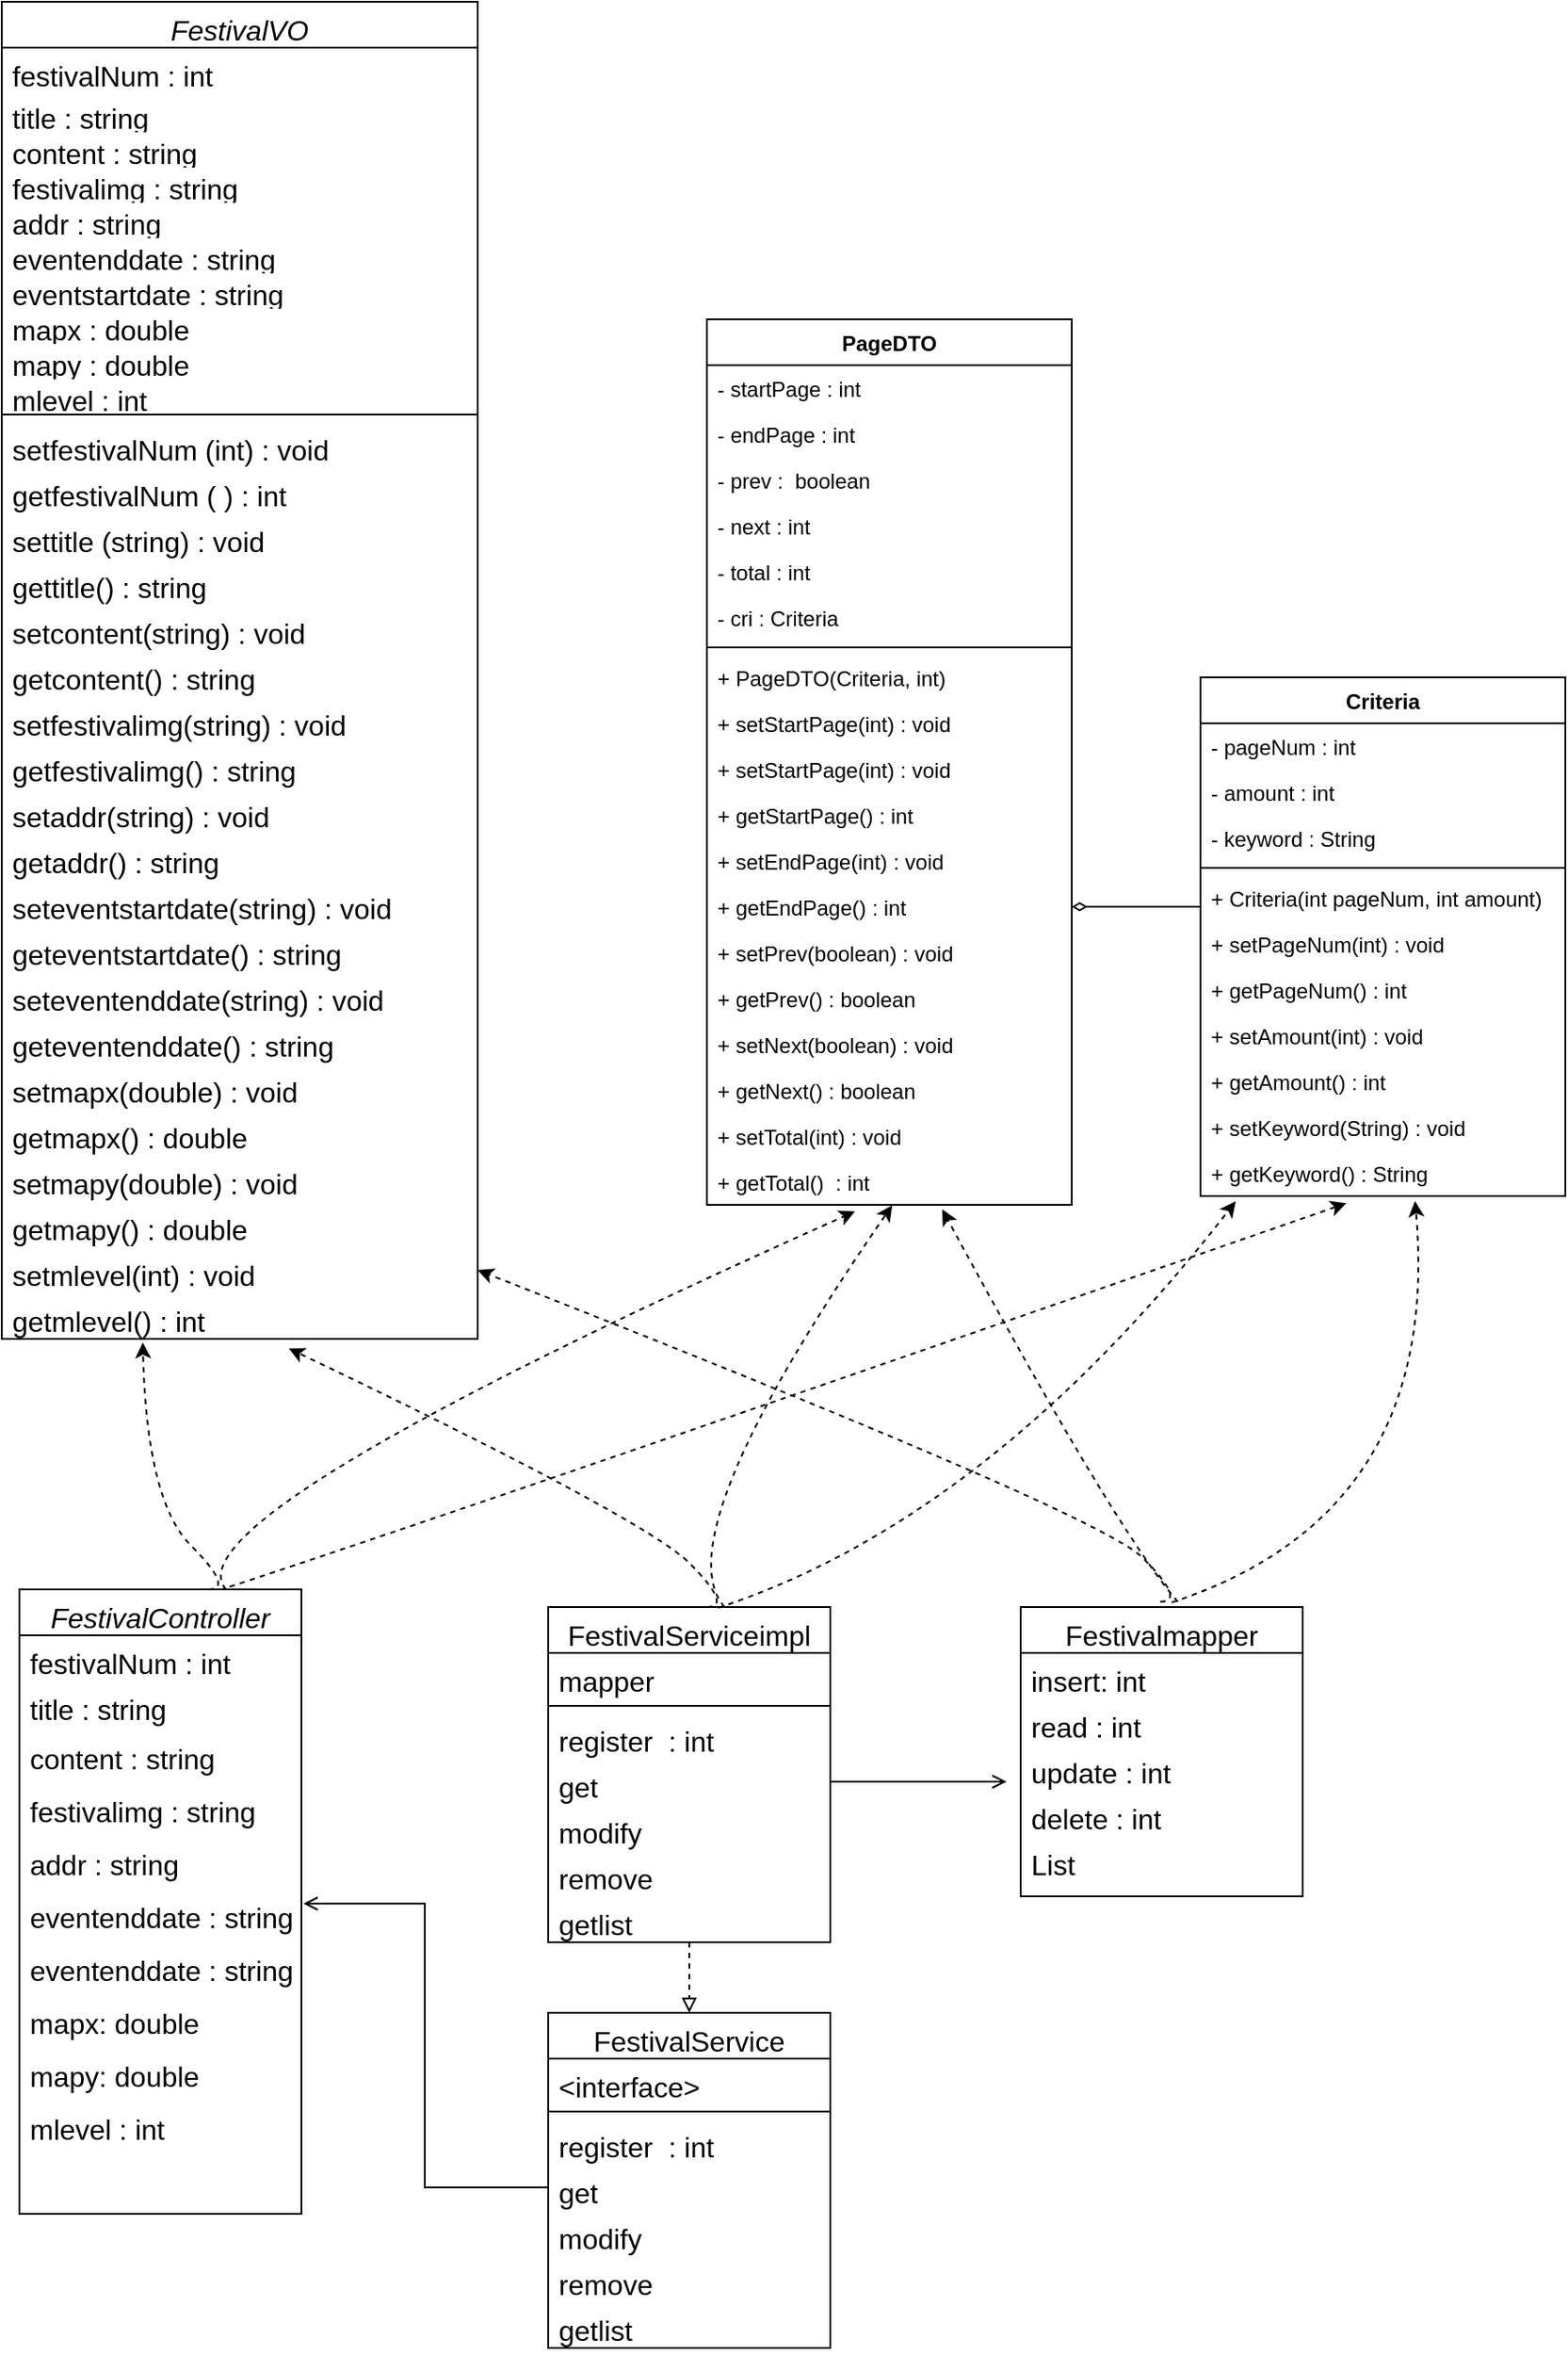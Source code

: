 <mxfile version="20.1.4" type="github">
  <diagram id="C5RBs43oDa-KdzZeNtuy" name="Page-1">
    <mxGraphModel dx="1673" dy="896" grid="1" gridSize="10" guides="1" tooltips="1" connect="1" arrows="1" fold="1" page="1" pageScale="1" pageWidth="1169" pageHeight="1654" math="0" shadow="0">
      <root>
        <mxCell id="WIyWlLk6GJQsqaUBKTNV-0" />
        <mxCell id="WIyWlLk6GJQsqaUBKTNV-1" parent="WIyWlLk6GJQsqaUBKTNV-0" />
        <mxCell id="zkfFHV4jXpPFQw0GAbJ--0" value="FestivalVO" style="swimlane;fontStyle=2;align=center;verticalAlign=top;childLayout=stackLayout;horizontal=1;startSize=26;horizontalStack=0;resizeParent=1;resizeLast=0;collapsible=1;marginBottom=0;rounded=0;shadow=0;strokeWidth=1;fontSize=16;" parent="WIyWlLk6GJQsqaUBKTNV-1" vertex="1">
          <mxGeometry x="910" y="150" width="270" height="758" as="geometry">
            <mxRectangle x="230" y="140" width="160" height="26" as="alternateBounds" />
          </mxGeometry>
        </mxCell>
        <mxCell id="zkfFHV4jXpPFQw0GAbJ--1" value="festivalNum : int" style="text;align=left;verticalAlign=top;spacingLeft=4;spacingRight=4;overflow=hidden;rotatable=0;points=[[0,0.5],[1,0.5]];portConstraint=eastwest;fontSize=16;" parent="zkfFHV4jXpPFQw0GAbJ--0" vertex="1">
          <mxGeometry y="26" width="270" height="24" as="geometry" />
        </mxCell>
        <mxCell id="zkfFHV4jXpPFQw0GAbJ--2" value="title : string" style="text;align=left;verticalAlign=top;spacingLeft=4;spacingRight=4;overflow=hidden;rotatable=0;points=[[0,0.5],[1,0.5]];portConstraint=eastwest;rounded=0;shadow=0;html=0;fontSize=16;" parent="zkfFHV4jXpPFQw0GAbJ--0" vertex="1">
          <mxGeometry y="50" width="270" height="20" as="geometry" />
        </mxCell>
        <mxCell id="zkfFHV4jXpPFQw0GAbJ--3" value="content : string" style="text;align=left;verticalAlign=top;spacingLeft=4;spacingRight=4;overflow=hidden;rotatable=0;points=[[0,0.5],[1,0.5]];portConstraint=eastwest;rounded=0;shadow=0;html=0;fontSize=16;" parent="zkfFHV4jXpPFQw0GAbJ--0" vertex="1">
          <mxGeometry y="70" width="270" height="20" as="geometry" />
        </mxCell>
        <mxCell id="OoEF4LrqjoD28JBakH88-2" value="festivalimg : string&#xa;" style="text;align=left;verticalAlign=top;spacingLeft=4;spacingRight=4;overflow=hidden;rotatable=0;points=[[0,0.5],[1,0.5]];portConstraint=eastwest;rounded=0;shadow=0;html=0;fontSize=16;" parent="zkfFHV4jXpPFQw0GAbJ--0" vertex="1">
          <mxGeometry y="90" width="270" height="20" as="geometry" />
        </mxCell>
        <mxCell id="OoEF4LrqjoD28JBakH88-3" value="addr : string" style="text;align=left;verticalAlign=top;spacingLeft=4;spacingRight=4;overflow=hidden;rotatable=0;points=[[0,0.5],[1,0.5]];portConstraint=eastwest;rounded=0;shadow=0;html=0;fontSize=16;" parent="zkfFHV4jXpPFQw0GAbJ--0" vertex="1">
          <mxGeometry y="110" width="270" height="20" as="geometry" />
        </mxCell>
        <mxCell id="OoEF4LrqjoD28JBakH88-56" value="eventenddate : string&#xa;&#xa;&#xa;" style="text;align=left;verticalAlign=top;spacingLeft=4;spacingRight=4;overflow=hidden;rotatable=0;points=[[0,0.5],[1,0.5]];portConstraint=eastwest;rounded=0;shadow=0;html=0;fontSize=16;" parent="zkfFHV4jXpPFQw0GAbJ--0" vertex="1">
          <mxGeometry y="130" width="270" height="20" as="geometry" />
        </mxCell>
        <mxCell id="OoEF4LrqjoD28JBakH88-57" value="eventstartdate : string" style="text;align=left;verticalAlign=top;spacingLeft=4;spacingRight=4;overflow=hidden;rotatable=0;points=[[0,0.5],[1,0.5]];portConstraint=eastwest;rounded=0;shadow=0;html=0;fontSize=16;" parent="zkfFHV4jXpPFQw0GAbJ--0" vertex="1">
          <mxGeometry y="150" width="270" height="20" as="geometry" />
        </mxCell>
        <mxCell id="OoEF4LrqjoD28JBakH88-58" value="mapx : double" style="text;align=left;verticalAlign=top;spacingLeft=4;spacingRight=4;overflow=hidden;rotatable=0;points=[[0,0.5],[1,0.5]];portConstraint=eastwest;rounded=0;shadow=0;html=0;fontSize=16;" parent="zkfFHV4jXpPFQw0GAbJ--0" vertex="1">
          <mxGeometry y="170" width="270" height="20" as="geometry" />
        </mxCell>
        <mxCell id="OoEF4LrqjoD28JBakH88-59" value="mapy : double" style="text;align=left;verticalAlign=top;spacingLeft=4;spacingRight=4;overflow=hidden;rotatable=0;points=[[0,0.5],[1,0.5]];portConstraint=eastwest;rounded=0;shadow=0;html=0;fontSize=16;" parent="zkfFHV4jXpPFQw0GAbJ--0" vertex="1">
          <mxGeometry y="190" width="270" height="20" as="geometry" />
        </mxCell>
        <mxCell id="OoEF4LrqjoD28JBakH88-60" value="mlevel : int" style="text;align=left;verticalAlign=top;spacingLeft=4;spacingRight=4;overflow=hidden;rotatable=0;points=[[0,0.5],[1,0.5]];portConstraint=eastwest;rounded=0;shadow=0;html=0;fontSize=16;" parent="zkfFHV4jXpPFQw0GAbJ--0" vertex="1">
          <mxGeometry y="210" width="270" height="20" as="geometry" />
        </mxCell>
        <mxCell id="zkfFHV4jXpPFQw0GAbJ--23" value="" style="line;html=1;strokeWidth=1;align=left;verticalAlign=middle;spacingTop=-1;spacingLeft=3;spacingRight=3;rotatable=0;labelPosition=right;points=[];portConstraint=eastwest;fontSize=16;" parent="zkfFHV4jXpPFQw0GAbJ--0" vertex="1">
          <mxGeometry y="230" width="270" height="8" as="geometry" />
        </mxCell>
        <mxCell id="zkfFHV4jXpPFQw0GAbJ--24" value="setfestivalNum (int) : void" style="text;align=left;verticalAlign=top;spacingLeft=4;spacingRight=4;overflow=hidden;rotatable=0;points=[[0,0.5],[1,0.5]];portConstraint=eastwest;fontSize=16;" parent="zkfFHV4jXpPFQw0GAbJ--0" vertex="1">
          <mxGeometry y="238" width="270" height="26" as="geometry" />
        </mxCell>
        <mxCell id="OoEF4LrqjoD28JBakH88-64" value="getfestivalNum ( ) : int" style="text;align=left;verticalAlign=top;spacingLeft=4;spacingRight=4;overflow=hidden;rotatable=0;points=[[0,0.5],[1,0.5]];portConstraint=eastwest;fontSize=16;" parent="zkfFHV4jXpPFQw0GAbJ--0" vertex="1">
          <mxGeometry y="264" width="270" height="26" as="geometry" />
        </mxCell>
        <mxCell id="OoEF4LrqjoD28JBakH88-65" value="settitle (string) : void" style="text;align=left;verticalAlign=top;spacingLeft=4;spacingRight=4;overflow=hidden;rotatable=0;points=[[0,0.5],[1,0.5]];portConstraint=eastwest;fontSize=16;" parent="zkfFHV4jXpPFQw0GAbJ--0" vertex="1">
          <mxGeometry y="290" width="270" height="26" as="geometry" />
        </mxCell>
        <mxCell id="OoEF4LrqjoD28JBakH88-66" value="gettitle() : string" style="text;align=left;verticalAlign=top;spacingLeft=4;spacingRight=4;overflow=hidden;rotatable=0;points=[[0,0.5],[1,0.5]];portConstraint=eastwest;fontSize=16;" parent="zkfFHV4jXpPFQw0GAbJ--0" vertex="1">
          <mxGeometry y="316" width="270" height="26" as="geometry" />
        </mxCell>
        <mxCell id="OoEF4LrqjoD28JBakH88-67" value="setcontent(string) : void" style="text;align=left;verticalAlign=top;spacingLeft=4;spacingRight=4;overflow=hidden;rotatable=0;points=[[0,0.5],[1,0.5]];portConstraint=eastwest;fontSize=16;" parent="zkfFHV4jXpPFQw0GAbJ--0" vertex="1">
          <mxGeometry y="342" width="270" height="26" as="geometry" />
        </mxCell>
        <mxCell id="OoEF4LrqjoD28JBakH88-68" value="getcontent() : string" style="text;align=left;verticalAlign=top;spacingLeft=4;spacingRight=4;overflow=hidden;rotatable=0;points=[[0,0.5],[1,0.5]];portConstraint=eastwest;fontSize=16;" parent="zkfFHV4jXpPFQw0GAbJ--0" vertex="1">
          <mxGeometry y="368" width="270" height="26" as="geometry" />
        </mxCell>
        <mxCell id="OoEF4LrqjoD28JBakH88-69" value="setfestivalimg(string) : void" style="text;align=left;verticalAlign=top;spacingLeft=4;spacingRight=4;overflow=hidden;rotatable=0;points=[[0,0.5],[1,0.5]];portConstraint=eastwest;fontSize=16;" parent="zkfFHV4jXpPFQw0GAbJ--0" vertex="1">
          <mxGeometry y="394" width="270" height="26" as="geometry" />
        </mxCell>
        <mxCell id="OoEF4LrqjoD28JBakH88-70" value="getfestivalimg() : string" style="text;align=left;verticalAlign=top;spacingLeft=4;spacingRight=4;overflow=hidden;rotatable=0;points=[[0,0.5],[1,0.5]];portConstraint=eastwest;fontSize=16;" parent="zkfFHV4jXpPFQw0GAbJ--0" vertex="1">
          <mxGeometry y="420" width="270" height="26" as="geometry" />
        </mxCell>
        <mxCell id="OoEF4LrqjoD28JBakH88-71" value="setaddr(string) : void" style="text;align=left;verticalAlign=top;spacingLeft=4;spacingRight=4;overflow=hidden;rotatable=0;points=[[0,0.5],[1,0.5]];portConstraint=eastwest;fontSize=16;" parent="zkfFHV4jXpPFQw0GAbJ--0" vertex="1">
          <mxGeometry y="446" width="270" height="26" as="geometry" />
        </mxCell>
        <mxCell id="OoEF4LrqjoD28JBakH88-72" value="getaddr() : string" style="text;align=left;verticalAlign=top;spacingLeft=4;spacingRight=4;overflow=hidden;rotatable=0;points=[[0,0.5],[1,0.5]];portConstraint=eastwest;fontSize=16;" parent="zkfFHV4jXpPFQw0GAbJ--0" vertex="1">
          <mxGeometry y="472" width="270" height="26" as="geometry" />
        </mxCell>
        <mxCell id="OoEF4LrqjoD28JBakH88-73" value="seteventstartdate(string) : void" style="text;align=left;verticalAlign=top;spacingLeft=4;spacingRight=4;overflow=hidden;rotatable=0;points=[[0,0.5],[1,0.5]];portConstraint=eastwest;fontSize=16;" parent="zkfFHV4jXpPFQw0GAbJ--0" vertex="1">
          <mxGeometry y="498" width="270" height="26" as="geometry" />
        </mxCell>
        <mxCell id="OoEF4LrqjoD28JBakH88-74" value="geteventstartdate() : string" style="text;align=left;verticalAlign=top;spacingLeft=4;spacingRight=4;overflow=hidden;rotatable=0;points=[[0,0.5],[1,0.5]];portConstraint=eastwest;fontSize=16;" parent="zkfFHV4jXpPFQw0GAbJ--0" vertex="1">
          <mxGeometry y="524" width="270" height="26" as="geometry" />
        </mxCell>
        <mxCell id="OoEF4LrqjoD28JBakH88-75" value="seteventenddate(string) : void" style="text;align=left;verticalAlign=top;spacingLeft=4;spacingRight=4;overflow=hidden;rotatable=0;points=[[0,0.5],[1,0.5]];portConstraint=eastwest;fontSize=16;" parent="zkfFHV4jXpPFQw0GAbJ--0" vertex="1">
          <mxGeometry y="550" width="270" height="26" as="geometry" />
        </mxCell>
        <mxCell id="OoEF4LrqjoD28JBakH88-76" value="geteventenddate() : string" style="text;align=left;verticalAlign=top;spacingLeft=4;spacingRight=4;overflow=hidden;rotatable=0;points=[[0,0.5],[1,0.5]];portConstraint=eastwest;fontSize=16;" parent="zkfFHV4jXpPFQw0GAbJ--0" vertex="1">
          <mxGeometry y="576" width="270" height="26" as="geometry" />
        </mxCell>
        <mxCell id="OoEF4LrqjoD28JBakH88-78" value="setmapx(double) : void " style="text;align=left;verticalAlign=top;spacingLeft=4;spacingRight=4;overflow=hidden;rotatable=0;points=[[0,0.5],[1,0.5]];portConstraint=eastwest;fontSize=16;" parent="zkfFHV4jXpPFQw0GAbJ--0" vertex="1">
          <mxGeometry y="602" width="270" height="26" as="geometry" />
        </mxCell>
        <mxCell id="OoEF4LrqjoD28JBakH88-79" value="getmapx() : double" style="text;align=left;verticalAlign=top;spacingLeft=4;spacingRight=4;overflow=hidden;rotatable=0;points=[[0,0.5],[1,0.5]];portConstraint=eastwest;fontSize=16;" parent="zkfFHV4jXpPFQw0GAbJ--0" vertex="1">
          <mxGeometry y="628" width="270" height="26" as="geometry" />
        </mxCell>
        <mxCell id="OoEF4LrqjoD28JBakH88-80" value="setmapy(double) : void" style="text;align=left;verticalAlign=top;spacingLeft=4;spacingRight=4;overflow=hidden;rotatable=0;points=[[0,0.5],[1,0.5]];portConstraint=eastwest;fontSize=16;" parent="zkfFHV4jXpPFQw0GAbJ--0" vertex="1">
          <mxGeometry y="654" width="270" height="26" as="geometry" />
        </mxCell>
        <mxCell id="OoEF4LrqjoD28JBakH88-81" value="getmapy() : double" style="text;align=left;verticalAlign=top;spacingLeft=4;spacingRight=4;overflow=hidden;rotatable=0;points=[[0,0.5],[1,0.5]];portConstraint=eastwest;fontSize=16;" parent="zkfFHV4jXpPFQw0GAbJ--0" vertex="1">
          <mxGeometry y="680" width="270" height="26" as="geometry" />
        </mxCell>
        <mxCell id="OoEF4LrqjoD28JBakH88-82" value="setmlevel(int) : void" style="text;align=left;verticalAlign=top;spacingLeft=4;spacingRight=4;overflow=hidden;rotatable=0;points=[[0,0.5],[1,0.5]];portConstraint=eastwest;fontSize=16;" parent="zkfFHV4jXpPFQw0GAbJ--0" vertex="1">
          <mxGeometry y="706" width="270" height="26" as="geometry" />
        </mxCell>
        <mxCell id="OoEF4LrqjoD28JBakH88-83" value="getmlevel() : int" style="text;align=left;verticalAlign=top;spacingLeft=4;spacingRight=4;overflow=hidden;rotatable=0;points=[[0,0.5],[1,0.5]];portConstraint=eastwest;fontSize=16;" parent="zkfFHV4jXpPFQw0GAbJ--0" vertex="1">
          <mxGeometry y="732" width="270" height="26" as="geometry" />
        </mxCell>
        <mxCell id="TLnEezV3FRjv-TXFq89o-61" value="" style="curved=1;endArrow=classic;html=1;rounded=0;dashed=1;fontSize=16;" edge="1" parent="zkfFHV4jXpPFQw0GAbJ--0">
          <mxGeometry width="50" height="50" relative="1" as="geometry">
            <mxPoint x="117.19" y="900" as="sourcePoint" />
            <mxPoint x="80" y="760" as="targetPoint" />
            <Array as="points">
              <mxPoint x="117.19" y="900" />
              <mxPoint x="132.19" y="900" />
              <mxPoint x="82.19" y="850" />
            </Array>
          </mxGeometry>
        </mxCell>
        <mxCell id="TLnEezV3FRjv-TXFq89o-62" value="" style="curved=1;endArrow=classic;html=1;rounded=0;dashed=1;fontSize=16;entryX=0.406;entryY=1.145;entryDx=0;entryDy=0;entryPerimeter=0;" edge="1" parent="zkfFHV4jXpPFQw0GAbJ--0" target="TLnEezV3FRjv-TXFq89o-39">
          <mxGeometry width="50" height="50" relative="1" as="geometry">
            <mxPoint x="127.19" y="900" as="sourcePoint" />
            <mxPoint x="222.346" y="672.234" as="targetPoint" />
            <Array as="points">
              <mxPoint x="92.19" y="860" />
            </Array>
          </mxGeometry>
        </mxCell>
        <mxCell id="TLnEezV3FRjv-TXFq89o-63" value="" style="curved=1;endArrow=classic;html=1;rounded=0;dashed=1;fontSize=16;exitX=0.603;exitY=0.002;exitDx=0;exitDy=0;exitPerimeter=0;entryX=0.4;entryY=1.156;entryDx=0;entryDy=0;entryPerimeter=0;" edge="1" parent="zkfFHV4jXpPFQw0GAbJ--0" target="TLnEezV3FRjv-TXFq89o-51">
          <mxGeometry width="50" height="50" relative="1" as="geometry">
            <mxPoint x="123.67" y="900.38" as="sourcePoint" />
            <mxPoint x="417.19" y="670" as="targetPoint" />
            <Array as="points">
              <mxPoint x="277.19" y="850" />
            </Array>
          </mxGeometry>
        </mxCell>
        <mxCell id="OoEF4LrqjoD28JBakH88-50" value="" style="edgeStyle=orthogonalEdgeStyle;rounded=0;orthogonalLoop=1;jettySize=auto;html=1;fontSize=16;endArrow=block;endFill=0;dashed=1;" parent="WIyWlLk6GJQsqaUBKTNV-1" source="zkfFHV4jXpPFQw0GAbJ--6" target="OoEF4LrqjoD28JBakH88-42" edge="1">
          <mxGeometry relative="1" as="geometry" />
        </mxCell>
        <mxCell id="zkfFHV4jXpPFQw0GAbJ--6" value="FestivalServiceimpl" style="swimlane;fontStyle=0;align=center;verticalAlign=top;childLayout=stackLayout;horizontal=1;startSize=26;horizontalStack=0;resizeParent=1;resizeLast=0;collapsible=1;marginBottom=0;rounded=0;shadow=0;strokeWidth=1;fontSize=16;" parent="WIyWlLk6GJQsqaUBKTNV-1" vertex="1">
          <mxGeometry x="1220" y="1060" width="160" height="190" as="geometry">
            <mxRectangle x="130" y="380" width="160" height="26" as="alternateBounds" />
          </mxGeometry>
        </mxCell>
        <mxCell id="zkfFHV4jXpPFQw0GAbJ--7" value="mapper" style="text;align=left;verticalAlign=top;spacingLeft=4;spacingRight=4;overflow=hidden;rotatable=0;points=[[0,0.5],[1,0.5]];portConstraint=eastwest;fontSize=16;" parent="zkfFHV4jXpPFQw0GAbJ--6" vertex="1">
          <mxGeometry y="26" width="160" height="26" as="geometry" />
        </mxCell>
        <mxCell id="zkfFHV4jXpPFQw0GAbJ--9" value="" style="line;html=1;strokeWidth=1;align=left;verticalAlign=middle;spacingTop=-1;spacingLeft=3;spacingRight=3;rotatable=0;labelPosition=right;points=[];portConstraint=eastwest;fontSize=16;" parent="zkfFHV4jXpPFQw0GAbJ--6" vertex="1">
          <mxGeometry y="52" width="160" height="8" as="geometry" />
        </mxCell>
        <mxCell id="zkfFHV4jXpPFQw0GAbJ--10" value="register  : int" style="text;align=left;verticalAlign=top;spacingLeft=4;spacingRight=4;overflow=hidden;rotatable=0;points=[[0,0.5],[1,0.5]];portConstraint=eastwest;fontStyle=0;fontSize=16;" parent="zkfFHV4jXpPFQw0GAbJ--6" vertex="1">
          <mxGeometry y="60" width="160" height="26" as="geometry" />
        </mxCell>
        <mxCell id="zkfFHV4jXpPFQw0GAbJ--11" value="get" style="text;align=left;verticalAlign=top;spacingLeft=4;spacingRight=4;overflow=hidden;rotatable=0;points=[[0,0.5],[1,0.5]];portConstraint=eastwest;fontSize=16;" parent="zkfFHV4jXpPFQw0GAbJ--6" vertex="1">
          <mxGeometry y="86" width="160" height="26" as="geometry" />
        </mxCell>
        <mxCell id="OoEF4LrqjoD28JBakH88-34" value="modify" style="text;align=left;verticalAlign=top;spacingLeft=4;spacingRight=4;overflow=hidden;rotatable=0;points=[[0,0.5],[1,0.5]];portConstraint=eastwest;fontSize=16;" parent="zkfFHV4jXpPFQw0GAbJ--6" vertex="1">
          <mxGeometry y="112" width="160" height="26" as="geometry" />
        </mxCell>
        <mxCell id="OoEF4LrqjoD28JBakH88-38" value="remove" style="text;align=left;verticalAlign=top;spacingLeft=4;spacingRight=4;overflow=hidden;rotatable=0;points=[[0,0.5],[1,0.5]];portConstraint=eastwest;fontSize=16;" parent="zkfFHV4jXpPFQw0GAbJ--6" vertex="1">
          <mxGeometry y="138" width="160" height="26" as="geometry" />
        </mxCell>
        <mxCell id="OoEF4LrqjoD28JBakH88-41" value="getlist" style="text;align=left;verticalAlign=top;spacingLeft=4;spacingRight=4;overflow=hidden;rotatable=0;points=[[0,0.5],[1,0.5]];portConstraint=eastwest;fontSize=16;" parent="zkfFHV4jXpPFQw0GAbJ--6" vertex="1">
          <mxGeometry y="164" width="160" height="26" as="geometry" />
        </mxCell>
        <mxCell id="zkfFHV4jXpPFQw0GAbJ--13" value="Festivalmapper" style="swimlane;fontStyle=0;align=center;verticalAlign=top;childLayout=stackLayout;horizontal=1;startSize=26;horizontalStack=0;resizeParent=1;resizeLast=0;collapsible=1;marginBottom=0;rounded=0;shadow=0;strokeWidth=1;fontSize=16;" parent="WIyWlLk6GJQsqaUBKTNV-1" vertex="1">
          <mxGeometry x="1488" y="1060" width="160" height="164" as="geometry">
            <mxRectangle x="340" y="380" width="170" height="26" as="alternateBounds" />
          </mxGeometry>
        </mxCell>
        <mxCell id="zkfFHV4jXpPFQw0GAbJ--14" value="insert: int" style="text;align=left;verticalAlign=top;spacingLeft=4;spacingRight=4;overflow=hidden;rotatable=0;points=[[0,0.5],[1,0.5]];portConstraint=eastwest;fontSize=16;" parent="zkfFHV4jXpPFQw0GAbJ--13" vertex="1">
          <mxGeometry y="26" width="160" height="26" as="geometry" />
        </mxCell>
        <mxCell id="OoEF4LrqjoD28JBakH88-15" value="read : int" style="text;align=left;verticalAlign=top;spacingLeft=4;spacingRight=4;overflow=hidden;rotatable=0;points=[[0,0.5],[1,0.5]];portConstraint=eastwest;fontSize=16;" parent="zkfFHV4jXpPFQw0GAbJ--13" vertex="1">
          <mxGeometry y="52" width="160" height="26" as="geometry" />
        </mxCell>
        <mxCell id="OoEF4LrqjoD28JBakH88-16" value="update : int" style="text;align=left;verticalAlign=top;spacingLeft=4;spacingRight=4;overflow=hidden;rotatable=0;points=[[0,0.5],[1,0.5]];portConstraint=eastwest;fontSize=16;" parent="zkfFHV4jXpPFQw0GAbJ--13" vertex="1">
          <mxGeometry y="78" width="160" height="26" as="geometry" />
        </mxCell>
        <mxCell id="OoEF4LrqjoD28JBakH88-17" value="delete : int" style="text;align=left;verticalAlign=top;spacingLeft=4;spacingRight=4;overflow=hidden;rotatable=0;points=[[0,0.5],[1,0.5]];portConstraint=eastwest;fontSize=16;" parent="zkfFHV4jXpPFQw0GAbJ--13" vertex="1">
          <mxGeometry y="104" width="160" height="26" as="geometry" />
        </mxCell>
        <mxCell id="OoEF4LrqjoD28JBakH88-32" value="List" style="text;align=left;verticalAlign=top;spacingLeft=4;spacingRight=4;overflow=hidden;rotatable=0;points=[[0,0.5],[1,0.5]];portConstraint=eastwest;fontSize=16;" parent="zkfFHV4jXpPFQw0GAbJ--13" vertex="1">
          <mxGeometry y="130" width="160" height="26" as="geometry" />
        </mxCell>
        <mxCell id="OoEF4LrqjoD28JBakH88-18" value="FestivalController" style="swimlane;fontStyle=2;align=center;verticalAlign=top;childLayout=stackLayout;horizontal=1;startSize=26;horizontalStack=0;resizeParent=1;resizeLast=0;collapsible=1;marginBottom=0;rounded=0;shadow=0;strokeWidth=1;fontSize=16;" parent="WIyWlLk6GJQsqaUBKTNV-1" vertex="1">
          <mxGeometry x="920" y="1050" width="160" height="354" as="geometry">
            <mxRectangle x="230" y="140" width="160" height="26" as="alternateBounds" />
          </mxGeometry>
        </mxCell>
        <mxCell id="OoEF4LrqjoD28JBakH88-19" value="festivalNum : int" style="text;align=left;verticalAlign=top;spacingLeft=4;spacingRight=4;overflow=hidden;rotatable=0;points=[[0,0.5],[1,0.5]];portConstraint=eastwest;fontSize=16;" parent="OoEF4LrqjoD28JBakH88-18" vertex="1">
          <mxGeometry y="26" width="160" height="26" as="geometry" />
        </mxCell>
        <mxCell id="OoEF4LrqjoD28JBakH88-20" value="title : string" style="text;align=left;verticalAlign=top;spacingLeft=4;spacingRight=4;overflow=hidden;rotatable=0;points=[[0,0.5],[1,0.5]];portConstraint=eastwest;rounded=0;shadow=0;html=0;fontSize=16;" parent="OoEF4LrqjoD28JBakH88-18" vertex="1">
          <mxGeometry y="52" width="160" height="28" as="geometry" />
        </mxCell>
        <mxCell id="OoEF4LrqjoD28JBakH88-21" value="content : string" style="text;align=left;verticalAlign=top;spacingLeft=4;spacingRight=4;overflow=hidden;rotatable=0;points=[[0,0.5],[1,0.5]];portConstraint=eastwest;rounded=0;shadow=0;html=0;fontSize=16;" parent="OoEF4LrqjoD28JBakH88-18" vertex="1">
          <mxGeometry y="80" width="160" height="30" as="geometry" />
        </mxCell>
        <mxCell id="OoEF4LrqjoD28JBakH88-22" value="festivalimg : string&#xa;" style="text;align=left;verticalAlign=top;spacingLeft=4;spacingRight=4;overflow=hidden;rotatable=0;points=[[0,0.5],[1,0.5]];portConstraint=eastwest;rounded=0;shadow=0;html=0;fontSize=16;" parent="OoEF4LrqjoD28JBakH88-18" vertex="1">
          <mxGeometry y="110" width="160" height="30" as="geometry" />
        </mxCell>
        <mxCell id="OoEF4LrqjoD28JBakH88-23" value="addr : string" style="text;align=left;verticalAlign=top;spacingLeft=4;spacingRight=4;overflow=hidden;rotatable=0;points=[[0,0.5],[1,0.5]];portConstraint=eastwest;rounded=0;shadow=0;html=0;fontSize=16;" parent="OoEF4LrqjoD28JBakH88-18" vertex="1">
          <mxGeometry y="140" width="160" height="30" as="geometry" />
        </mxCell>
        <mxCell id="OoEF4LrqjoD28JBakH88-51" value="eventenddate : string" style="text;align=left;verticalAlign=top;spacingLeft=4;spacingRight=4;overflow=hidden;rotatable=0;points=[[0,0.5],[1,0.5]];portConstraint=eastwest;rounded=0;shadow=0;html=0;fontSize=16;" parent="OoEF4LrqjoD28JBakH88-18" vertex="1">
          <mxGeometry y="170" width="160" height="30" as="geometry" />
        </mxCell>
        <mxCell id="OoEF4LrqjoD28JBakH88-53" value="eventenddate : string" style="text;align=left;verticalAlign=top;spacingLeft=4;spacingRight=4;overflow=hidden;rotatable=0;points=[[0,0.5],[1,0.5]];portConstraint=eastwest;rounded=0;shadow=0;html=0;fontSize=16;" parent="OoEF4LrqjoD28JBakH88-18" vertex="1">
          <mxGeometry y="200" width="160" height="30" as="geometry" />
        </mxCell>
        <mxCell id="OoEF4LrqjoD28JBakH88-52" value="mapx: double" style="text;align=left;verticalAlign=top;spacingLeft=4;spacingRight=4;overflow=hidden;rotatable=0;points=[[0,0.5],[1,0.5]];portConstraint=eastwest;rounded=0;shadow=0;html=0;fontSize=16;" parent="OoEF4LrqjoD28JBakH88-18" vertex="1">
          <mxGeometry y="230" width="160" height="30" as="geometry" />
        </mxCell>
        <mxCell id="OoEF4LrqjoD28JBakH88-54" value="mapy: double" style="text;align=left;verticalAlign=top;spacingLeft=4;spacingRight=4;overflow=hidden;rotatable=0;points=[[0,0.5],[1,0.5]];portConstraint=eastwest;rounded=0;shadow=0;html=0;fontSize=16;" parent="OoEF4LrqjoD28JBakH88-18" vertex="1">
          <mxGeometry y="260" width="160" height="30" as="geometry" />
        </mxCell>
        <mxCell id="OoEF4LrqjoD28JBakH88-55" value="mlevel : int" style="text;align=left;verticalAlign=top;spacingLeft=4;spacingRight=4;overflow=hidden;rotatable=0;points=[[0,0.5],[1,0.5]];portConstraint=eastwest;rounded=0;shadow=0;html=0;fontSize=16;" parent="OoEF4LrqjoD28JBakH88-18" vertex="1">
          <mxGeometry y="290" width="160" height="30" as="geometry" />
        </mxCell>
        <mxCell id="OoEF4LrqjoD28JBakH88-42" value="FestivalService" style="swimlane;fontStyle=0;align=center;verticalAlign=top;childLayout=stackLayout;horizontal=1;startSize=26;horizontalStack=0;resizeParent=1;resizeLast=0;collapsible=1;marginBottom=0;rounded=0;shadow=0;strokeWidth=1;fontSize=16;" parent="WIyWlLk6GJQsqaUBKTNV-1" vertex="1">
          <mxGeometry x="1220" y="1290" width="160" height="190" as="geometry">
            <mxRectangle x="130" y="380" width="160" height="26" as="alternateBounds" />
          </mxGeometry>
        </mxCell>
        <mxCell id="OoEF4LrqjoD28JBakH88-43" value="&lt;interface&gt;" style="text;align=left;verticalAlign=top;spacingLeft=4;spacingRight=4;overflow=hidden;rotatable=0;points=[[0,0.5],[1,0.5]];portConstraint=eastwest;fontSize=16;" parent="OoEF4LrqjoD28JBakH88-42" vertex="1">
          <mxGeometry y="26" width="160" height="26" as="geometry" />
        </mxCell>
        <mxCell id="OoEF4LrqjoD28JBakH88-44" value="" style="line;html=1;strokeWidth=1;align=left;verticalAlign=middle;spacingTop=-1;spacingLeft=3;spacingRight=3;rotatable=0;labelPosition=right;points=[];portConstraint=eastwest;fontSize=16;" parent="OoEF4LrqjoD28JBakH88-42" vertex="1">
          <mxGeometry y="52" width="160" height="8" as="geometry" />
        </mxCell>
        <mxCell id="OoEF4LrqjoD28JBakH88-45" value="register  : int" style="text;align=left;verticalAlign=top;spacingLeft=4;spacingRight=4;overflow=hidden;rotatable=0;points=[[0,0.5],[1,0.5]];portConstraint=eastwest;fontStyle=0;fontSize=16;" parent="OoEF4LrqjoD28JBakH88-42" vertex="1">
          <mxGeometry y="60" width="160" height="26" as="geometry" />
        </mxCell>
        <mxCell id="OoEF4LrqjoD28JBakH88-46" value="get" style="text;align=left;verticalAlign=top;spacingLeft=4;spacingRight=4;overflow=hidden;rotatable=0;points=[[0,0.5],[1,0.5]];portConstraint=eastwest;fontSize=16;" parent="OoEF4LrqjoD28JBakH88-42" vertex="1">
          <mxGeometry y="86" width="160" height="26" as="geometry" />
        </mxCell>
        <mxCell id="OoEF4LrqjoD28JBakH88-47" value="modify" style="text;align=left;verticalAlign=top;spacingLeft=4;spacingRight=4;overflow=hidden;rotatable=0;points=[[0,0.5],[1,0.5]];portConstraint=eastwest;fontSize=16;" parent="OoEF4LrqjoD28JBakH88-42" vertex="1">
          <mxGeometry y="112" width="160" height="26" as="geometry" />
        </mxCell>
        <mxCell id="OoEF4LrqjoD28JBakH88-48" value="remove" style="text;align=left;verticalAlign=top;spacingLeft=4;spacingRight=4;overflow=hidden;rotatable=0;points=[[0,0.5],[1,0.5]];portConstraint=eastwest;fontSize=16;" parent="OoEF4LrqjoD28JBakH88-42" vertex="1">
          <mxGeometry y="138" width="160" height="26" as="geometry" />
        </mxCell>
        <mxCell id="OoEF4LrqjoD28JBakH88-49" value="getlist" style="text;align=left;verticalAlign=top;spacingLeft=4;spacingRight=4;overflow=hidden;rotatable=0;points=[[0,0.5],[1,0.5]];portConstraint=eastwest;fontSize=16;" parent="OoEF4LrqjoD28JBakH88-42" vertex="1">
          <mxGeometry y="164" width="160" height="26" as="geometry" />
        </mxCell>
        <mxCell id="TLnEezV3FRjv-TXFq89o-20" value="PageDTO" style="swimlane;fontStyle=1;align=center;verticalAlign=top;childLayout=stackLayout;horizontal=1;startSize=26;horizontalStack=0;resizeParent=1;resizeParentMax=0;resizeLast=0;collapsible=1;marginBottom=0;" vertex="1" parent="WIyWlLk6GJQsqaUBKTNV-1">
          <mxGeometry x="1310" y="330" width="207" height="502" as="geometry" />
        </mxCell>
        <mxCell id="TLnEezV3FRjv-TXFq89o-21" value="- startPage : int" style="text;strokeColor=none;fillColor=none;align=left;verticalAlign=top;spacingLeft=4;spacingRight=4;overflow=hidden;rotatable=0;points=[[0,0.5],[1,0.5]];portConstraint=eastwest;" vertex="1" parent="TLnEezV3FRjv-TXFq89o-20">
          <mxGeometry y="26" width="207" height="26" as="geometry" />
        </mxCell>
        <mxCell id="TLnEezV3FRjv-TXFq89o-22" value="- endPage : int" style="text;strokeColor=none;fillColor=none;align=left;verticalAlign=top;spacingLeft=4;spacingRight=4;overflow=hidden;rotatable=0;points=[[0,0.5],[1,0.5]];portConstraint=eastwest;" vertex="1" parent="TLnEezV3FRjv-TXFq89o-20">
          <mxGeometry y="52" width="207" height="26" as="geometry" />
        </mxCell>
        <mxCell id="TLnEezV3FRjv-TXFq89o-23" value="- prev :  boolean" style="text;strokeColor=none;fillColor=none;align=left;verticalAlign=top;spacingLeft=4;spacingRight=4;overflow=hidden;rotatable=0;points=[[0,0.5],[1,0.5]];portConstraint=eastwest;" vertex="1" parent="TLnEezV3FRjv-TXFq89o-20">
          <mxGeometry y="78" width="207" height="26" as="geometry" />
        </mxCell>
        <mxCell id="TLnEezV3FRjv-TXFq89o-24" value="- next : int" style="text;strokeColor=none;fillColor=none;align=left;verticalAlign=top;spacingLeft=4;spacingRight=4;overflow=hidden;rotatable=0;points=[[0,0.5],[1,0.5]];portConstraint=eastwest;" vertex="1" parent="TLnEezV3FRjv-TXFq89o-20">
          <mxGeometry y="104" width="207" height="26" as="geometry" />
        </mxCell>
        <mxCell id="TLnEezV3FRjv-TXFq89o-25" value="- total : int" style="text;strokeColor=none;fillColor=none;align=left;verticalAlign=top;spacingLeft=4;spacingRight=4;overflow=hidden;rotatable=0;points=[[0,0.5],[1,0.5]];portConstraint=eastwest;" vertex="1" parent="TLnEezV3FRjv-TXFq89o-20">
          <mxGeometry y="130" width="207" height="26" as="geometry" />
        </mxCell>
        <mxCell id="TLnEezV3FRjv-TXFq89o-26" value="- cri : Criteria " style="text;strokeColor=none;fillColor=none;align=left;verticalAlign=top;spacingLeft=4;spacingRight=4;overflow=hidden;rotatable=0;points=[[0,0.5],[1,0.5]];portConstraint=eastwest;" vertex="1" parent="TLnEezV3FRjv-TXFq89o-20">
          <mxGeometry y="156" width="207" height="26" as="geometry" />
        </mxCell>
        <mxCell id="TLnEezV3FRjv-TXFq89o-27" value="" style="line;strokeWidth=1;fillColor=none;align=left;verticalAlign=middle;spacingTop=-1;spacingLeft=3;spacingRight=3;rotatable=0;labelPosition=right;points=[];portConstraint=eastwest;" vertex="1" parent="TLnEezV3FRjv-TXFq89o-20">
          <mxGeometry y="182" width="207" height="8" as="geometry" />
        </mxCell>
        <mxCell id="TLnEezV3FRjv-TXFq89o-28" value="+ PageDTO(Criteria, int)" style="text;strokeColor=none;fillColor=none;align=left;verticalAlign=top;spacingLeft=4;spacingRight=4;overflow=hidden;rotatable=0;points=[[0,0.5],[1,0.5]];portConstraint=eastwest;" vertex="1" parent="TLnEezV3FRjv-TXFq89o-20">
          <mxGeometry y="190" width="207" height="26" as="geometry" />
        </mxCell>
        <mxCell id="TLnEezV3FRjv-TXFq89o-29" value="+ setStartPage(int) : void" style="text;strokeColor=none;fillColor=none;align=left;verticalAlign=top;spacingLeft=4;spacingRight=4;overflow=hidden;rotatable=0;points=[[0,0.5],[1,0.5]];portConstraint=eastwest;" vertex="1" parent="TLnEezV3FRjv-TXFq89o-20">
          <mxGeometry y="216" width="207" height="26" as="geometry" />
        </mxCell>
        <mxCell id="TLnEezV3FRjv-TXFq89o-30" value="+ setStartPage(int) : void" style="text;strokeColor=none;fillColor=none;align=left;verticalAlign=top;spacingLeft=4;spacingRight=4;overflow=hidden;rotatable=0;points=[[0,0.5],[1,0.5]];portConstraint=eastwest;" vertex="1" parent="TLnEezV3FRjv-TXFq89o-20">
          <mxGeometry y="242" width="207" height="26" as="geometry" />
        </mxCell>
        <mxCell id="TLnEezV3FRjv-TXFq89o-31" value="+ getStartPage() : int" style="text;strokeColor=none;fillColor=none;align=left;verticalAlign=top;spacingLeft=4;spacingRight=4;overflow=hidden;rotatable=0;points=[[0,0.5],[1,0.5]];portConstraint=eastwest;" vertex="1" parent="TLnEezV3FRjv-TXFq89o-20">
          <mxGeometry y="268" width="207" height="26" as="geometry" />
        </mxCell>
        <mxCell id="TLnEezV3FRjv-TXFq89o-32" value="+ setEndPage(int) : void" style="text;strokeColor=none;fillColor=none;align=left;verticalAlign=top;spacingLeft=4;spacingRight=4;overflow=hidden;rotatable=0;points=[[0,0.5],[1,0.5]];portConstraint=eastwest;" vertex="1" parent="TLnEezV3FRjv-TXFq89o-20">
          <mxGeometry y="294" width="207" height="26" as="geometry" />
        </mxCell>
        <mxCell id="TLnEezV3FRjv-TXFq89o-33" value="+ getEndPage() : int" style="text;strokeColor=none;fillColor=none;align=left;verticalAlign=top;spacingLeft=4;spacingRight=4;overflow=hidden;rotatable=0;points=[[0,0.5],[1,0.5]];portConstraint=eastwest;" vertex="1" parent="TLnEezV3FRjv-TXFq89o-20">
          <mxGeometry y="320" width="207" height="26" as="geometry" />
        </mxCell>
        <mxCell id="TLnEezV3FRjv-TXFq89o-34" value="+ setPrev(boolean) : void" style="text;strokeColor=none;fillColor=none;align=left;verticalAlign=top;spacingLeft=4;spacingRight=4;overflow=hidden;rotatable=0;points=[[0,0.5],[1,0.5]];portConstraint=eastwest;" vertex="1" parent="TLnEezV3FRjv-TXFq89o-20">
          <mxGeometry y="346" width="207" height="26" as="geometry" />
        </mxCell>
        <mxCell id="TLnEezV3FRjv-TXFq89o-35" value="+ getPrev() : boolean " style="text;strokeColor=none;fillColor=none;align=left;verticalAlign=top;spacingLeft=4;spacingRight=4;overflow=hidden;rotatable=0;points=[[0,0.5],[1,0.5]];portConstraint=eastwest;" vertex="1" parent="TLnEezV3FRjv-TXFq89o-20">
          <mxGeometry y="372" width="207" height="26" as="geometry" />
        </mxCell>
        <mxCell id="TLnEezV3FRjv-TXFq89o-36" value="+ setNext(boolean) : void" style="text;strokeColor=none;fillColor=none;align=left;verticalAlign=top;spacingLeft=4;spacingRight=4;overflow=hidden;rotatable=0;points=[[0,0.5],[1,0.5]];portConstraint=eastwest;" vertex="1" parent="TLnEezV3FRjv-TXFq89o-20">
          <mxGeometry y="398" width="207" height="26" as="geometry" />
        </mxCell>
        <mxCell id="TLnEezV3FRjv-TXFq89o-37" value="+ getNext() : boolean" style="text;strokeColor=none;fillColor=none;align=left;verticalAlign=top;spacingLeft=4;spacingRight=4;overflow=hidden;rotatable=0;points=[[0,0.5],[1,0.5]];portConstraint=eastwest;" vertex="1" parent="TLnEezV3FRjv-TXFq89o-20">
          <mxGeometry y="424" width="207" height="26" as="geometry" />
        </mxCell>
        <mxCell id="TLnEezV3FRjv-TXFq89o-38" value="+ setTotal(int) : void" style="text;strokeColor=none;fillColor=none;align=left;verticalAlign=top;spacingLeft=4;spacingRight=4;overflow=hidden;rotatable=0;points=[[0,0.5],[1,0.5]];portConstraint=eastwest;" vertex="1" parent="TLnEezV3FRjv-TXFq89o-20">
          <mxGeometry y="450" width="207" height="26" as="geometry" />
        </mxCell>
        <mxCell id="TLnEezV3FRjv-TXFq89o-39" value="+ getTotal()  : int" style="text;strokeColor=none;fillColor=none;align=left;verticalAlign=top;spacingLeft=4;spacingRight=4;overflow=hidden;rotatable=0;points=[[0,0.5],[1,0.5]];portConstraint=eastwest;" vertex="1" parent="TLnEezV3FRjv-TXFq89o-20">
          <mxGeometry y="476" width="207" height="26" as="geometry" />
        </mxCell>
        <mxCell id="TLnEezV3FRjv-TXFq89o-40" value="Criteria" style="swimlane;fontStyle=1;align=center;verticalAlign=top;childLayout=stackLayout;horizontal=1;startSize=26;horizontalStack=0;resizeParent=1;resizeParentMax=0;resizeLast=0;collapsible=1;marginBottom=0;" vertex="1" parent="WIyWlLk6GJQsqaUBKTNV-1">
          <mxGeometry x="1590" y="533" width="207" height="294" as="geometry" />
        </mxCell>
        <mxCell id="TLnEezV3FRjv-TXFq89o-41" value="- pageNum : int" style="text;strokeColor=none;fillColor=none;align=left;verticalAlign=top;spacingLeft=4;spacingRight=4;overflow=hidden;rotatable=0;points=[[0,0.5],[1,0.5]];portConstraint=eastwest;" vertex="1" parent="TLnEezV3FRjv-TXFq89o-40">
          <mxGeometry y="26" width="207" height="26" as="geometry" />
        </mxCell>
        <mxCell id="TLnEezV3FRjv-TXFq89o-42" value="- amount : int" style="text;strokeColor=none;fillColor=none;align=left;verticalAlign=top;spacingLeft=4;spacingRight=4;overflow=hidden;rotatable=0;points=[[0,0.5],[1,0.5]];portConstraint=eastwest;" vertex="1" parent="TLnEezV3FRjv-TXFq89o-40">
          <mxGeometry y="52" width="207" height="26" as="geometry" />
        </mxCell>
        <mxCell id="TLnEezV3FRjv-TXFq89o-43" value="- keyword : String" style="text;strokeColor=none;fillColor=none;align=left;verticalAlign=top;spacingLeft=4;spacingRight=4;overflow=hidden;rotatable=0;points=[[0,0.5],[1,0.5]];portConstraint=eastwest;" vertex="1" parent="TLnEezV3FRjv-TXFq89o-40">
          <mxGeometry y="78" width="207" height="26" as="geometry" />
        </mxCell>
        <mxCell id="TLnEezV3FRjv-TXFq89o-44" value="" style="line;strokeWidth=1;fillColor=none;align=left;verticalAlign=middle;spacingTop=-1;spacingLeft=3;spacingRight=3;rotatable=0;labelPosition=right;points=[];portConstraint=eastwest;" vertex="1" parent="TLnEezV3FRjv-TXFq89o-40">
          <mxGeometry y="104" width="207" height="8" as="geometry" />
        </mxCell>
        <mxCell id="TLnEezV3FRjv-TXFq89o-45" value="+ Criteria(int pageNum, int amount) " style="text;strokeColor=none;fillColor=none;align=left;verticalAlign=top;spacingLeft=4;spacingRight=4;overflow=hidden;rotatable=0;points=[[0,0.5],[1,0.5]];portConstraint=eastwest;" vertex="1" parent="TLnEezV3FRjv-TXFq89o-40">
          <mxGeometry y="112" width="207" height="26" as="geometry" />
        </mxCell>
        <mxCell id="TLnEezV3FRjv-TXFq89o-46" value="+ setPageNum(int) : void" style="text;strokeColor=none;fillColor=none;align=left;verticalAlign=top;spacingLeft=4;spacingRight=4;overflow=hidden;rotatable=0;points=[[0,0.5],[1,0.5]];portConstraint=eastwest;" vertex="1" parent="TLnEezV3FRjv-TXFq89o-40">
          <mxGeometry y="138" width="207" height="26" as="geometry" />
        </mxCell>
        <mxCell id="TLnEezV3FRjv-TXFq89o-47" value="+ getPageNum() : int" style="text;strokeColor=none;fillColor=none;align=left;verticalAlign=top;spacingLeft=4;spacingRight=4;overflow=hidden;rotatable=0;points=[[0,0.5],[1,0.5]];portConstraint=eastwest;" vertex="1" parent="TLnEezV3FRjv-TXFq89o-40">
          <mxGeometry y="164" width="207" height="26" as="geometry" />
        </mxCell>
        <mxCell id="TLnEezV3FRjv-TXFq89o-48" value="+ setAmount(int) : void" style="text;strokeColor=none;fillColor=none;align=left;verticalAlign=top;spacingLeft=4;spacingRight=4;overflow=hidden;rotatable=0;points=[[0,0.5],[1,0.5]];portConstraint=eastwest;" vertex="1" parent="TLnEezV3FRjv-TXFq89o-40">
          <mxGeometry y="190" width="207" height="26" as="geometry" />
        </mxCell>
        <mxCell id="TLnEezV3FRjv-TXFq89o-49" value="+ getAmount() : int" style="text;strokeColor=none;fillColor=none;align=left;verticalAlign=top;spacingLeft=4;spacingRight=4;overflow=hidden;rotatable=0;points=[[0,0.5],[1,0.5]];portConstraint=eastwest;" vertex="1" parent="TLnEezV3FRjv-TXFq89o-40">
          <mxGeometry y="216" width="207" height="26" as="geometry" />
        </mxCell>
        <mxCell id="TLnEezV3FRjv-TXFq89o-50" value="+ setKeyword(String) : void" style="text;strokeColor=none;fillColor=none;align=left;verticalAlign=top;spacingLeft=4;spacingRight=4;overflow=hidden;rotatable=0;points=[[0,0.5],[1,0.5]];portConstraint=eastwest;" vertex="1" parent="TLnEezV3FRjv-TXFq89o-40">
          <mxGeometry y="242" width="207" height="26" as="geometry" />
        </mxCell>
        <mxCell id="TLnEezV3FRjv-TXFq89o-51" value="+ getKeyword() : String" style="text;strokeColor=none;fillColor=none;align=left;verticalAlign=top;spacingLeft=4;spacingRight=4;overflow=hidden;rotatable=0;points=[[0,0.5],[1,0.5]];portConstraint=eastwest;" vertex="1" parent="TLnEezV3FRjv-TXFq89o-40">
          <mxGeometry y="268" width="207" height="26" as="geometry" />
        </mxCell>
        <mxCell id="TLnEezV3FRjv-TXFq89o-52" style="edgeStyle=orthogonalEdgeStyle;rounded=0;orthogonalLoop=1;jettySize=auto;html=1;entryX=1;entryY=0.5;entryDx=0;entryDy=0;endArrow=diamondThin;endFill=0;strokeWidth=1;exitX=0;exitY=0.5;exitDx=0;exitDy=0;" edge="1" parent="WIyWlLk6GJQsqaUBKTNV-1" target="TLnEezV3FRjv-TXFq89o-33" source="TLnEezV3FRjv-TXFq89o-45">
          <mxGeometry relative="1" as="geometry">
            <mxPoint x="1586" y="663" as="sourcePoint" />
            <Array as="points">
              <mxPoint x="1590" y="663" />
            </Array>
          </mxGeometry>
        </mxCell>
        <mxCell id="TLnEezV3FRjv-TXFq89o-54" style="edgeStyle=orthogonalEdgeStyle;rounded=0;orthogonalLoop=1;jettySize=auto;html=1;fontSize=16;endArrow=open;endFill=0;" edge="1" parent="WIyWlLk6GJQsqaUBKTNV-1" source="zkfFHV4jXpPFQw0GAbJ--11">
          <mxGeometry relative="1" as="geometry">
            <mxPoint x="1480.0" y="1159" as="targetPoint" />
          </mxGeometry>
        </mxCell>
        <mxCell id="TLnEezV3FRjv-TXFq89o-55" style="edgeStyle=orthogonalEdgeStyle;rounded=0;orthogonalLoop=1;jettySize=auto;html=1;entryX=1.007;entryY=0.271;entryDx=0;entryDy=0;entryPerimeter=0;fontSize=16;endArrow=open;endFill=0;" edge="1" parent="WIyWlLk6GJQsqaUBKTNV-1" source="OoEF4LrqjoD28JBakH88-46" target="OoEF4LrqjoD28JBakH88-51">
          <mxGeometry relative="1" as="geometry" />
        </mxCell>
        <mxCell id="TLnEezV3FRjv-TXFq89o-56" value="" style="curved=1;endArrow=classic;html=1;rounded=0;dashed=1;fontSize=16;entryX=0.603;entryY=1.208;entryDx=0;entryDy=0;entryPerimeter=0;" edge="1" parent="WIyWlLk6GJQsqaUBKTNV-1" source="zkfFHV4jXpPFQw0GAbJ--6" target="OoEF4LrqjoD28JBakH88-83">
          <mxGeometry width="50" height="50" relative="1" as="geometry">
            <mxPoint x="1275" y="1060" as="sourcePoint" />
            <mxPoint x="1325" y="1010" as="targetPoint" />
            <Array as="points">
              <mxPoint x="1310" y="1060" />
              <mxPoint x="1325" y="1060" />
              <mxPoint x="1275" y="1010" />
            </Array>
          </mxGeometry>
        </mxCell>
        <mxCell id="TLnEezV3FRjv-TXFq89o-58" value="" style="curved=1;endArrow=classic;html=1;rounded=0;dashed=1;fontSize=16;entryX=0.508;entryY=1.009;entryDx=0;entryDy=0;entryPerimeter=0;" edge="1" parent="WIyWlLk6GJQsqaUBKTNV-1" target="TLnEezV3FRjv-TXFq89o-39">
          <mxGeometry width="50" height="50" relative="1" as="geometry">
            <mxPoint x="1320" y="1060" as="sourcePoint" />
            <mxPoint x="1082.81" y="923.408" as="targetPoint" />
            <Array as="points">
              <mxPoint x="1285" y="1020" />
            </Array>
          </mxGeometry>
        </mxCell>
        <mxCell id="TLnEezV3FRjv-TXFq89o-60" value="" style="curved=1;endArrow=classic;html=1;rounded=0;dashed=1;fontSize=16;exitX=0.603;exitY=0.002;exitDx=0;exitDy=0;exitPerimeter=0;" edge="1" parent="WIyWlLk6GJQsqaUBKTNV-1" source="zkfFHV4jXpPFQw0GAbJ--6">
          <mxGeometry width="50" height="50" relative="1" as="geometry">
            <mxPoint x="1505.0" y="1050" as="sourcePoint" />
            <mxPoint x="1610" y="830" as="targetPoint" />
            <Array as="points">
              <mxPoint x="1470" y="1010" />
            </Array>
          </mxGeometry>
        </mxCell>
        <mxCell id="TLnEezV3FRjv-TXFq89o-67" value="" style="curved=1;endArrow=classic;html=1;rounded=0;dashed=1;fontSize=16;entryX=1;entryY=0.5;entryDx=0;entryDy=0;" edge="1" parent="WIyWlLk6GJQsqaUBKTNV-1" target="OoEF4LrqjoD28JBakH88-82">
          <mxGeometry width="50" height="50" relative="1" as="geometry">
            <mxPoint x="1567.19" y="1057" as="sourcePoint" />
            <mxPoint x="1330" y="910.408" as="targetPoint" />
            <Array as="points">
              <mxPoint x="1567.19" y="1057" />
              <mxPoint x="1582.19" y="1057" />
              <mxPoint x="1532.19" y="1007" />
            </Array>
          </mxGeometry>
        </mxCell>
        <mxCell id="TLnEezV3FRjv-TXFq89o-68" value="" style="curved=1;endArrow=classic;html=1;rounded=0;dashed=1;fontSize=16;entryX=0.645;entryY=1.1;entryDx=0;entryDy=0;entryPerimeter=0;" edge="1" parent="WIyWlLk6GJQsqaUBKTNV-1" target="TLnEezV3FRjv-TXFq89o-39">
          <mxGeometry width="50" height="50" relative="1" as="geometry">
            <mxPoint x="1577.19" y="1057" as="sourcePoint" />
            <mxPoint x="1672.346" y="829.234" as="targetPoint" />
            <Array as="points">
              <mxPoint x="1542.19" y="1017" />
            </Array>
          </mxGeometry>
        </mxCell>
        <mxCell id="TLnEezV3FRjv-TXFq89o-69" value="" style="curved=1;endArrow=classic;html=1;rounded=0;dashed=1;fontSize=16;exitX=0.603;exitY=0.002;exitDx=0;exitDy=0;exitPerimeter=0;entryX=0.588;entryY=1.111;entryDx=0;entryDy=0;entryPerimeter=0;" edge="1" parent="WIyWlLk6GJQsqaUBKTNV-1" target="TLnEezV3FRjv-TXFq89o-51">
          <mxGeometry width="50" height="50" relative="1" as="geometry">
            <mxPoint x="1573.67" y="1057.38" as="sourcePoint" />
            <mxPoint x="1867.19" y="827" as="targetPoint" />
            <Array as="points">
              <mxPoint x="1727.19" y="1007" />
            </Array>
          </mxGeometry>
        </mxCell>
      </root>
    </mxGraphModel>
  </diagram>
</mxfile>
